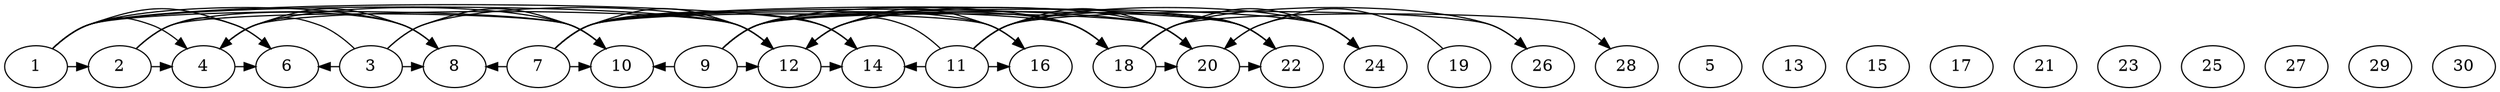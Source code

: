 // The Round Graph
digraph "2_ErdosRenyi_pri" {
	1 [label=1]
	2 [label=2]
	3 [label=3]
	4 [label=4]
	5 [label=5]
	6 [label=6]
	7 [label=7]
	8 [label=8]
	9 [label=9]
	10 [label=10]
	11 [label=11]
	12 [label=12]
	13 [label=13]
	14 [label=14]
	15 [label=15]
	16 [label=16]
	17 [label=17]
	18 [label=18]
	19 [label=19]
	20 [label=20]
	21 [label=21]
	22 [label=22]
	23 [label=23]
	24 [label=24]
	25 [label=25]
	26 [label=26]
	27 [label=27]
	28 [label=28]
	29 [label=29]
	30 [label=30]
	1 -> 2 [constraint=false]
	1 -> 4 [constraint=false]
	1 -> 6 [constraint=false]
	1 -> 8 [constraint=false]
	1 -> 10 [constraint=false]
	1 -> 12 [constraint=false]
	1 -> 14 [constraint=false]
	2 -> 4 [constraint=false]
	2 -> 6 [constraint=false]
	2 -> 8 [constraint=false]
	2 -> 10 [constraint=false]
	3 -> 4 [constraint=false]
	3 -> 6 [constraint=false]
	3 -> 8 [constraint=false]
	3 -> 10 [constraint=false]
	3 -> 12 [constraint=false]
	4 -> 6 [constraint=false]
	4 -> 8 [constraint=false]
	4 -> 10 [constraint=false]
	4 -> 12 [constraint=false]
	7 -> 8 [constraint=false]
	7 -> 10 [constraint=false]
	7 -> 12 [constraint=false]
	7 -> 14 [constraint=false]
	7 -> 16 [constraint=false]
	7 -> 18 [constraint=false]
	7 -> 20 [constraint=false]
	7 -> 22 [constraint=false]
	9 -> 10 [constraint=false]
	9 -> 12 [constraint=false]
	9 -> 14 [constraint=false]
	9 -> 16 [constraint=false]
	9 -> 18 [constraint=false]
	9 -> 20 [constraint=false]
	9 -> 22 [constraint=false]
	9 -> 24 [constraint=false]
	11 -> 12 [constraint=false]
	11 -> 14 [constraint=false]
	11 -> 16 [constraint=false]
	11 -> 18 [constraint=false]
	11 -> 20 [constraint=false]
	11 -> 22 [constraint=false]
	11 -> 24 [constraint=false]
	11 -> 26 [constraint=false]
	12 -> 14 [constraint=false]
	12 -> 16 [constraint=false]
	12 -> 18 [constraint=false]
	12 -> 20 [constraint=false]
	18 -> 20 [constraint=false]
	18 -> 22 [constraint=false]
	18 -> 24 [constraint=false]
	18 -> 26 [constraint=false]
	18 -> 28 [constraint=false]
	19 -> 20 [constraint=false]
	20 -> 22 [constraint=false]
	20 -> 24 [constraint=false]
}
